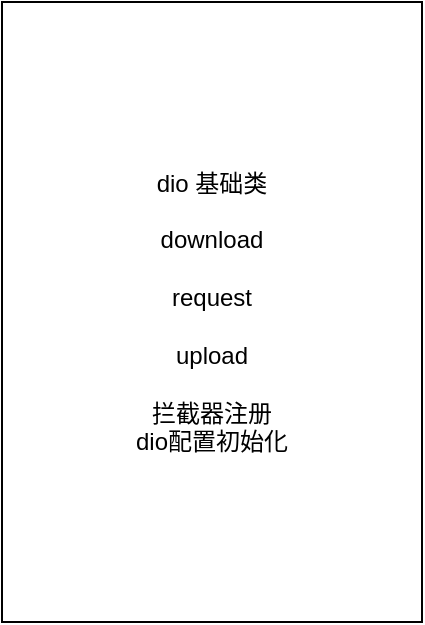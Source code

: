 <mxfile>
    <diagram id="xDE_8QIXLQb7VupucfFG" name="第 1 页">
        <mxGraphModel dx="682" dy="1670" grid="1" gridSize="10" guides="1" tooltips="1" connect="1" arrows="1" fold="1" page="1" pageScale="1" pageWidth="827" pageHeight="1169" math="0" shadow="0">
            <root>
                <mxCell id="0"/>
                <mxCell id="1" parent="0"/>
                <mxCell id="2" value="dio 基础类&lt;br&gt;&lt;br&gt;download&lt;br&gt;&lt;br&gt;request&lt;br&gt;&lt;br&gt;upload&lt;br&gt;&lt;br&gt;拦截器注册&lt;br&gt;dio配置初始化" style="rounded=0;whiteSpace=wrap;html=1;" vertex="1" parent="1">
                    <mxGeometry x="100" y="-30" width="210" height="310" as="geometry"/>
                </mxCell>
            </root>
        </mxGraphModel>
    </diagram>
</mxfile>
